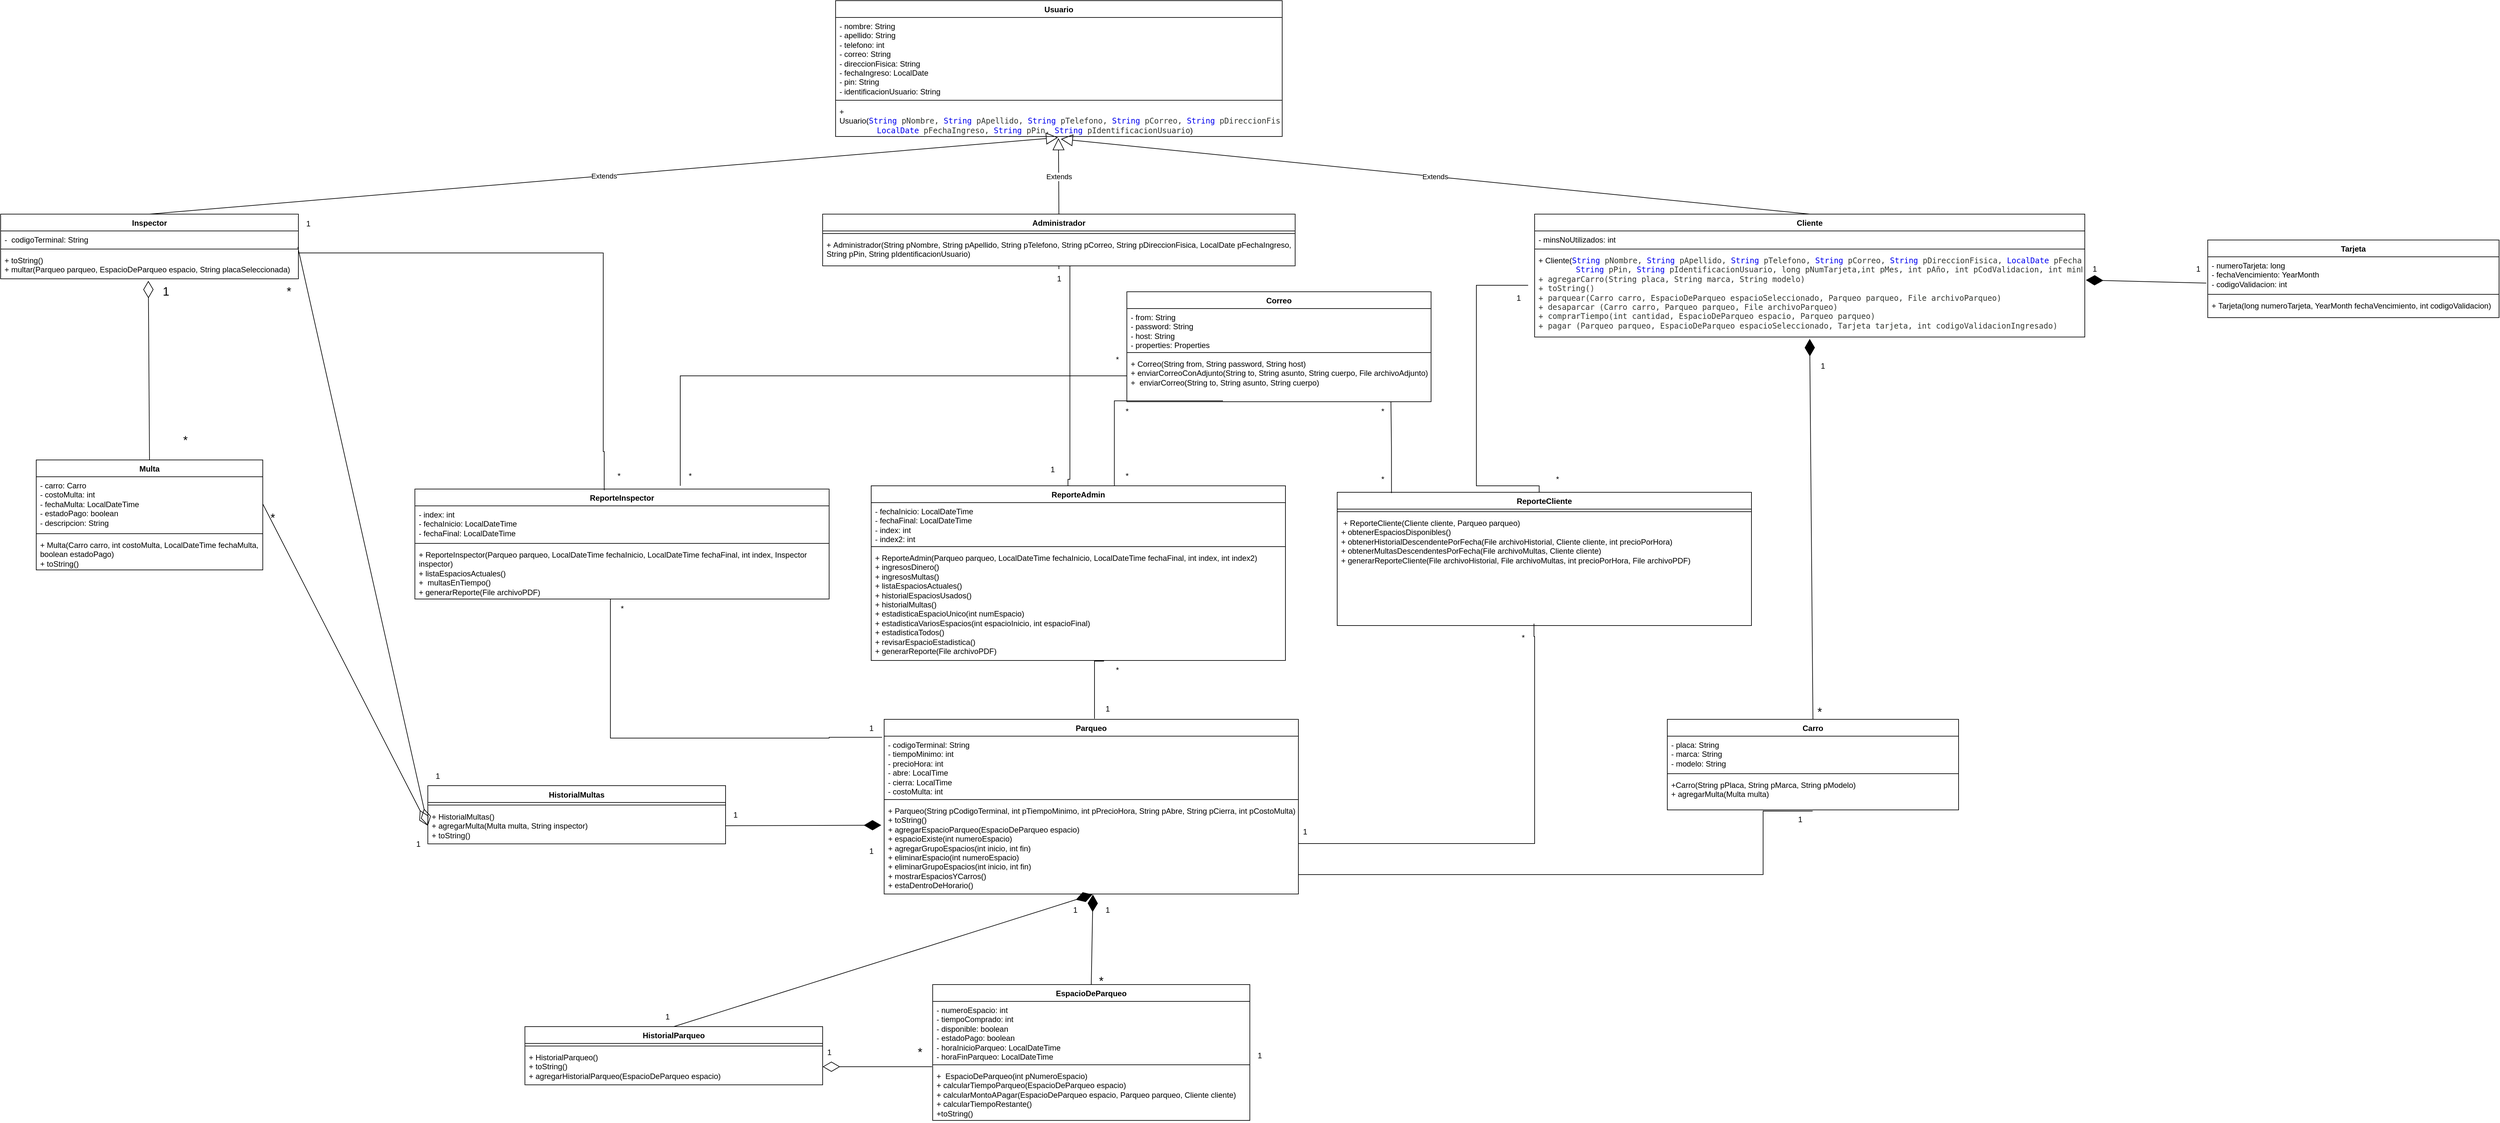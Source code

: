 <mxfile version="24.8.0">
  <diagram name="Página-1" id="BYmpor4EBP_jvTRVzjmz">
    <mxGraphModel dx="6134" dy="1897" grid="1" gridSize="10" guides="1" tooltips="1" connect="1" arrows="1" fold="1" page="1" pageScale="1" pageWidth="827" pageHeight="1169" math="0" shadow="0">
      <root>
        <mxCell id="0" />
        <mxCell id="1" parent="0" />
        <mxCell id="GoCfgRTNsYvVOT-GzP8W-1" value="Usuario" style="swimlane;fontStyle=1;align=center;verticalAlign=top;childLayout=stackLayout;horizontal=1;startSize=26;horizontalStack=0;resizeParent=1;resizeParentMax=0;resizeLast=0;collapsible=1;marginBottom=0;whiteSpace=wrap;html=1;" vertex="1" parent="1">
          <mxGeometry x="-250" y="340" width="690" height="210" as="geometry" />
        </mxCell>
        <mxCell id="GoCfgRTNsYvVOT-GzP8W-2" value="- nombre: String&lt;div&gt;- apellido: String&lt;/div&gt;&lt;div&gt;- telefono: int&lt;/div&gt;&lt;div&gt;- correo: String&lt;/div&gt;&lt;div&gt;- direccionFisica: String&lt;/div&gt;&lt;div&gt;- fechaIngreso: LocalDate&lt;/div&gt;&lt;div&gt;- pin: String&lt;/div&gt;&lt;div&gt;- identificacionUsuario: String&lt;/div&gt;" style="text;strokeColor=none;fillColor=none;align=left;verticalAlign=top;spacingLeft=4;spacingRight=4;overflow=hidden;rotatable=0;points=[[0,0.5],[1,0.5]];portConstraint=eastwest;whiteSpace=wrap;html=1;" vertex="1" parent="GoCfgRTNsYvVOT-GzP8W-1">
          <mxGeometry y="26" width="690" height="124" as="geometry" />
        </mxCell>
        <mxCell id="GoCfgRTNsYvVOT-GzP8W-3" value="" style="line;strokeWidth=1;fillColor=none;align=left;verticalAlign=middle;spacingTop=-1;spacingLeft=3;spacingRight=3;rotatable=0;labelPosition=right;points=[];portConstraint=eastwest;strokeColor=inherit;" vertex="1" parent="GoCfgRTNsYvVOT-GzP8W-1">
          <mxGeometry y="150" width="690" height="8" as="geometry" />
        </mxCell>
        <mxCell id="GoCfgRTNsYvVOT-GzP8W-4" value="&lt;font style=&quot;font-size: 12px;&quot;&gt;+ Usuario(&lt;a style=&quot;text-decoration-line: none; font-family: &amp;quot;DejaVu Sans Mono&amp;quot;, monospace; white-space: pre; background-color: rgb(255, 255, 255);&quot; class=&quot;external-link&quot; title=&quot;class or interface in java.lang&quot; href=&quot;https://docs.oracle.com/en/java/javase/21/docs/api/java.base/java/lang/String.html&quot;&gt;String&lt;/a&gt;&lt;span style=&quot;color: rgb(53, 56, 51); font-family: &amp;quot;DejaVu Sans Mono&amp;quot;, monospace; white-space: pre; background-color: rgb(255, 255, 255);&quot;&gt;&amp;nbsp;pNombre, &lt;/span&gt;&lt;a style=&quot;text-decoration-line: none; font-family: &amp;quot;DejaVu Sans Mono&amp;quot;, monospace; white-space: pre; background-color: rgb(255, 255, 255);&quot; class=&quot;external-link&quot; title=&quot;class or interface in java.lang&quot; href=&quot;https://docs.oracle.com/en/java/javase/21/docs/api/java.base/java/lang/String.html&quot;&gt;String&lt;/a&gt;&lt;span style=&quot;color: rgb(53, 56, 51); font-family: &amp;quot;DejaVu Sans Mono&amp;quot;, monospace; white-space: pre; background-color: rgb(255, 255, 255);&quot;&gt;&amp;nbsp;pApellido, &lt;/span&gt;&lt;a style=&quot;text-decoration-line: none; font-family: &amp;quot;DejaVu Sans Mono&amp;quot;, monospace; white-space: pre; background-color: rgb(255, 255, 255);&quot; class=&quot;external-link&quot; title=&quot;class or interface in java.lang&quot; href=&quot;https://docs.oracle.com/en/java/javase/21/docs/api/java.base/java/lang/String.html&quot;&gt;String&lt;/a&gt;&lt;span style=&quot;color: rgb(53, 56, 51); font-family: &amp;quot;DejaVu Sans Mono&amp;quot;, monospace; white-space: pre; background-color: rgb(255, 255, 255);&quot;&gt;&amp;nbsp;pTelefono, &lt;/span&gt;&lt;a style=&quot;text-decoration-line: none; font-family: &amp;quot;DejaVu Sans Mono&amp;quot;, monospace; white-space: pre; background-color: rgb(255, 255, 255);&quot; class=&quot;external-link&quot; title=&quot;class or interface in java.lang&quot; href=&quot;https://docs.oracle.com/en/java/javase/21/docs/api/java.base/java/lang/String.html&quot;&gt;String&lt;/a&gt;&lt;span style=&quot;color: rgb(53, 56, 51); font-family: &amp;quot;DejaVu Sans Mono&amp;quot;, monospace; white-space: pre; background-color: rgb(255, 255, 255);&quot;&gt;&amp;nbsp;pCorreo, &lt;/span&gt;&lt;a style=&quot;text-decoration-line: none; font-family: &amp;quot;DejaVu Sans Mono&amp;quot;, monospace; white-space: pre; background-color: rgb(255, 255, 255);&quot; class=&quot;external-link&quot; title=&quot;class or interface in java.lang&quot; href=&quot;https://docs.oracle.com/en/java/javase/21/docs/api/java.base/java/lang/String.html&quot;&gt;String&lt;/a&gt;&lt;span style=&quot;color: rgb(53, 56, 51); font-family: &amp;quot;DejaVu Sans Mono&amp;quot;, monospace; white-space: pre; background-color: rgb(255, 255, 255);&quot;&gt;&amp;nbsp;pDireccionFisica, &lt;/span&gt;&lt;/font&gt;&lt;div&gt;&lt;font style=&quot;font-size: 12px;&quot;&gt;&lt;a style=&quot;text-decoration-line: none; font-family: &amp;quot;DejaVu Sans Mono&amp;quot;, monospace; white-space: pre; background-color: rgb(255, 255, 255);&quot; class=&quot;external-link&quot; title=&quot;class or interface in java.time&quot; href=&quot;https://docs.oracle.com/en/java/javase/21/docs/api/java.base/java/time/LocalDate.html&quot;&gt;&lt;span style=&quot;white-space: pre;&quot;&gt;&#x9;&lt;/span&gt;LocalDate&lt;/a&gt;&lt;span style=&quot;color: rgb(53, 56, 51); font-family: &amp;quot;DejaVu Sans Mono&amp;quot;, monospace; white-space: pre; background-color: rgb(255, 255, 255);&quot;&gt;&amp;nbsp;pFechaIngreso, &lt;/span&gt;&lt;a style=&quot;text-decoration-line: none; font-family: &amp;quot;DejaVu Sans Mono&amp;quot;, monospace; white-space: pre; background-color: rgb(255, 255, 255);&quot; class=&quot;external-link&quot; title=&quot;class or interface in java.lang&quot; href=&quot;https://docs.oracle.com/en/java/javase/21/docs/api/java.base/java/lang/String.html&quot;&gt;String&lt;/a&gt;&lt;span style=&quot;color: rgb(53, 56, 51); font-family: &amp;quot;DejaVu Sans Mono&amp;quot;, monospace; white-space: pre; background-color: rgb(255, 255, 255);&quot;&gt;&amp;nbsp;pPin, &lt;/span&gt;&lt;a style=&quot;text-decoration-line: none; font-family: &amp;quot;DejaVu Sans Mono&amp;quot;, monospace; white-space: pre; background-color: rgb(255, 255, 255);&quot; class=&quot;external-link&quot; title=&quot;class or interface in java.lang&quot; href=&quot;https://docs.oracle.com/en/java/javase/21/docs/api/java.base/java/lang/String.html&quot;&gt;String&lt;/a&gt;&lt;span style=&quot;color: rgb(53, 56, 51); font-family: &amp;quot;DejaVu Sans Mono&amp;quot;, monospace; white-space: pre; background-color: rgb(255, 255, 255);&quot;&gt;&amp;nbsp;pIdentificacionUsuario&lt;/span&gt;)&lt;/font&gt;&lt;/div&gt;" style="text;strokeColor=none;fillColor=none;align=left;verticalAlign=top;spacingLeft=4;spacingRight=4;overflow=hidden;rotatable=0;points=[[0,0.5],[1,0.5]];portConstraint=eastwest;whiteSpace=wrap;html=1;" vertex="1" parent="GoCfgRTNsYvVOT-GzP8W-1">
          <mxGeometry y="158" width="690" height="52" as="geometry" />
        </mxCell>
        <mxCell id="GoCfgRTNsYvVOT-GzP8W-5" value="Cliente" style="swimlane;fontStyle=1;align=center;verticalAlign=top;childLayout=stackLayout;horizontal=1;startSize=26;horizontalStack=0;resizeParent=1;resizeParentMax=0;resizeLast=0;collapsible=1;marginBottom=0;whiteSpace=wrap;html=1;" vertex="1" parent="1">
          <mxGeometry x="830" y="670" width="850" height="190" as="geometry" />
        </mxCell>
        <mxCell id="GoCfgRTNsYvVOT-GzP8W-6" value="- minsNoUtilizados: int" style="text;strokeColor=none;fillColor=none;align=left;verticalAlign=top;spacingLeft=4;spacingRight=4;overflow=hidden;rotatable=0;points=[[0,0.5],[1,0.5]];portConstraint=eastwest;whiteSpace=wrap;html=1;" vertex="1" parent="GoCfgRTNsYvVOT-GzP8W-5">
          <mxGeometry y="26" width="850" height="24" as="geometry" />
        </mxCell>
        <mxCell id="GoCfgRTNsYvVOT-GzP8W-7" value="" style="line;strokeWidth=1;fillColor=none;align=left;verticalAlign=middle;spacingTop=-1;spacingLeft=3;spacingRight=3;rotatable=0;labelPosition=right;points=[];portConstraint=eastwest;strokeColor=inherit;" vertex="1" parent="GoCfgRTNsYvVOT-GzP8W-5">
          <mxGeometry y="50" width="850" height="8" as="geometry" />
        </mxCell>
        <mxCell id="GoCfgRTNsYvVOT-GzP8W-8" value="&lt;font style=&quot;&quot;&gt;+ Cliente(&lt;a href=&quot;https://docs.oracle.com/en/java/javase/21/docs/api/java.base/java/lang/String.html&quot; title=&quot;class or interface in java.lang&quot; class=&quot;external-link&quot; style=&quot;font-size: 12px; text-decoration-line: none; font-family: &amp;quot;DejaVu Sans Mono&amp;quot;, monospace; white-space: pre; background-color: rgb(255, 255, 255);&quot;&gt;String&lt;/a&gt;&lt;span style=&quot;font-size: 12px; color: rgb(53, 56, 51); font-family: &amp;quot;DejaVu Sans Mono&amp;quot;, monospace; white-space: pre; background-color: rgb(255, 255, 255);&quot;&gt;&amp;nbsp;pNombre, &lt;/span&gt;&lt;a href=&quot;https://docs.oracle.com/en/java/javase/21/docs/api/java.base/java/lang/String.html&quot; title=&quot;class or interface in java.lang&quot; class=&quot;external-link&quot; style=&quot;font-size: 12px; text-decoration-line: none; font-family: &amp;quot;DejaVu Sans Mono&amp;quot;, monospace; white-space: pre; background-color: rgb(255, 255, 255);&quot;&gt;String&lt;/a&gt;&lt;span style=&quot;font-size: 12px; color: rgb(53, 56, 51); font-family: &amp;quot;DejaVu Sans Mono&amp;quot;, monospace; white-space: pre; background-color: rgb(255, 255, 255);&quot;&gt;&amp;nbsp;pApellido, &lt;/span&gt;&lt;a href=&quot;https://docs.oracle.com/en/java/javase/21/docs/api/java.base/java/lang/String.html&quot; title=&quot;class or interface in java.lang&quot; class=&quot;external-link&quot; style=&quot;font-size: 12px; text-decoration-line: none; font-family: &amp;quot;DejaVu Sans Mono&amp;quot;, monospace; white-space: pre; background-color: rgb(255, 255, 255);&quot;&gt;String&lt;/a&gt;&lt;span style=&quot;font-size: 12px; color: rgb(53, 56, 51); font-family: &amp;quot;DejaVu Sans Mono&amp;quot;, monospace; white-space: pre; background-color: rgb(255, 255, 255);&quot;&gt;&amp;nbsp;pTelefono, &lt;/span&gt;&lt;a href=&quot;https://docs.oracle.com/en/java/javase/21/docs/api/java.base/java/lang/String.html&quot; title=&quot;class or interface in java.lang&quot; class=&quot;external-link&quot; style=&quot;font-size: 12px; text-decoration-line: none; font-family: &amp;quot;DejaVu Sans Mono&amp;quot;, monospace; white-space: pre; background-color: rgb(255, 255, 255);&quot;&gt;String&lt;/a&gt;&lt;span style=&quot;font-size: 12px; color: rgb(53, 56, 51); font-family: &amp;quot;DejaVu Sans Mono&amp;quot;, monospace; white-space: pre; background-color: rgb(255, 255, 255);&quot;&gt;&amp;nbsp;pCorreo, &lt;/span&gt;&lt;a href=&quot;https://docs.oracle.com/en/java/javase/21/docs/api/java.base/java/lang/String.html&quot; title=&quot;class or interface in java.lang&quot; class=&quot;external-link&quot; style=&quot;font-size: 12px; text-decoration-line: none; font-family: &amp;quot;DejaVu Sans Mono&amp;quot;, monospace; white-space: pre; background-color: rgb(255, 255, 255);&quot;&gt;String&lt;/a&gt;&lt;span style=&quot;font-size: 12px; color: rgb(53, 56, 51); font-family: &amp;quot;DejaVu Sans Mono&amp;quot;, monospace; white-space: pre; background-color: rgb(255, 255, 255);&quot;&gt;&amp;nbsp;pDireccionFisica, &lt;/span&gt;&lt;a href=&quot;https://docs.oracle.com/en/java/javase/21/docs/api/java.base/java/time/LocalDate.html&quot; title=&quot;class or interface in java.time&quot; class=&quot;external-link&quot; style=&quot;font-size: 12px; text-decoration-line: none; font-family: &amp;quot;DejaVu Sans Mono&amp;quot;, monospace; white-space: pre; background-color: rgb(255, 255, 255);&quot;&gt;LocalDate&lt;/a&gt;&lt;span style=&quot;font-size: 12px; color: rgb(53, 56, 51); font-family: &amp;quot;DejaVu Sans Mono&amp;quot;, monospace; white-space: pre; background-color: rgb(255, 255, 255);&quot;&gt;&amp;nbsp;pFechaIngreso, &lt;/span&gt;&lt;/font&gt;&lt;div&gt;&lt;font style=&quot;&quot;&gt;&lt;a href=&quot;https://docs.oracle.com/en/java/javase/21/docs/api/java.base/java/lang/String.html&quot; title=&quot;class or interface in java.lang&quot; class=&quot;external-link&quot; style=&quot;font-size: 12px; text-decoration-line: none; font-family: &amp;quot;DejaVu Sans Mono&amp;quot;, monospace; white-space: pre; background-color: rgb(255, 255, 255);&quot;&gt;&lt;span style=&quot;white-space: pre;&quot;&gt;&#x9;&lt;/span&gt;String&lt;/a&gt;&lt;span style=&quot;font-size: 12px; color: rgb(53, 56, 51); font-family: &amp;quot;DejaVu Sans Mono&amp;quot;, monospace; white-space: pre; background-color: rgb(255, 255, 255);&quot;&gt;&amp;nbsp;pPin, &lt;/span&gt;&lt;a href=&quot;https://docs.oracle.com/en/java/javase/21/docs/api/java.base/java/lang/String.html&quot; title=&quot;class or interface in java.lang&quot; class=&quot;external-link&quot; style=&quot;font-size: 12px; text-decoration-line: none; font-family: &amp;quot;DejaVu Sans Mono&amp;quot;, monospace; white-space: pre; background-color: rgb(255, 255, 255);&quot;&gt;String&lt;/a&gt;&lt;span style=&quot;font-size: 12px; color: rgb(53, 56, 51); font-family: &amp;quot;DejaVu Sans Mono&amp;quot;, monospace; white-space: pre; background-color: rgb(255, 255, 255);&quot;&gt;&amp;nbsp;pIdentificacionUsuario, long &lt;/span&gt;&lt;font face=&quot;DejaVu Sans Mono, monospace&quot; color=&quot;#353833&quot;&gt;&lt;span style=&quot;white-space: pre;&quot;&gt;pNumTarjeta,int pMes, int pAño, int pCodValidacion, int minNoUtilizado)&lt;/span&gt;&lt;/font&gt;&lt;/font&gt;&lt;div&gt;&lt;font style=&quot;&quot;&gt;&lt;font face=&quot;DejaVu Sans Mono, monospace&quot; color=&quot;#353833&quot;&gt;&lt;span style=&quot;white-space: pre;&quot;&gt;+ agregarCarro(String placa, String marca, String modelo)&lt;/span&gt;&lt;/font&gt;&lt;/font&gt;&lt;/div&gt;&lt;div&gt;&lt;font style=&quot;&quot;&gt;&lt;font face=&quot;DejaVu Sans Mono, monospace&quot; color=&quot;#353833&quot;&gt;&lt;span style=&quot;white-space: pre;&quot;&gt;+ toString()&lt;/span&gt;&lt;/font&gt;&lt;/font&gt;&lt;/div&gt;&lt;div&gt;&lt;font style=&quot;&quot;&gt;&lt;font face=&quot;DejaVu Sans Mono, monospace&quot; color=&quot;#353833&quot;&gt;&lt;span style=&quot;white-space: pre;&quot;&gt;+ parquear(&lt;/span&gt;&lt;/font&gt;&lt;/font&gt;&lt;span style=&quot;background-color: initial; white-space: pre;&quot;&gt;&lt;font face=&quot;DejaVu Sans Mono, monospace&quot; color=&quot;#353833&quot;&gt;Carro carro, EspacioDeParqueo espacioSeleccionado, Parqueo parqueo, File archivoParqueo&lt;/font&gt;&lt;/span&gt;&lt;span style=&quot;white-space: pre; color: rgb(53, 56, 51); font-family: &amp;quot;DejaVu Sans Mono&amp;quot;, monospace; background-color: initial;&quot;&gt;)&lt;/span&gt;&lt;/div&gt;&lt;div&gt;&lt;span style=&quot;white-space: pre; color: rgb(53, 56, 51); font-family: &amp;quot;DejaVu Sans Mono&amp;quot;, monospace; background-color: initial;&quot;&gt;+ desaparcar (&lt;/span&gt;&lt;span style=&quot;background-color: initial; white-space: pre;&quot;&gt;&lt;font face=&quot;DejaVu Sans Mono, monospace&quot; color=&quot;#353833&quot;&gt;Carro carro, Parqueo parqueo, File archivoParqueo&lt;/font&gt;&lt;/span&gt;&lt;span style=&quot;background-color: initial; color: rgb(53, 56, 51); font-family: &amp;quot;DejaVu Sans Mono&amp;quot;, monospace; white-space: pre;&quot;&gt;)&lt;/span&gt;&lt;/div&gt;&lt;div&gt;&lt;span style=&quot;background-color: initial; color: rgb(53, 56, 51); font-family: &amp;quot;DejaVu Sans Mono&amp;quot;, monospace; white-space: pre;&quot;&gt;+ comprarTiempo(&lt;/span&gt;&lt;span style=&quot;background-color: initial; white-space: pre;&quot;&gt;&lt;font face=&quot;DejaVu Sans Mono, monospace&quot; color=&quot;#353833&quot;&gt;int cantidad, EspacioDeParqueo espacio, Parqueo parqueo&lt;/font&gt;&lt;/span&gt;&lt;span style=&quot;background-color: initial; color: rgb(53, 56, 51); font-family: &amp;quot;DejaVu Sans Mono&amp;quot;, monospace; white-space: pre;&quot;&gt;)&lt;/span&gt;&lt;/div&gt;&lt;div&gt;&lt;span style=&quot;background-color: initial; color: rgb(53, 56, 51); font-family: &amp;quot;DejaVu Sans Mono&amp;quot;, monospace; white-space: pre;&quot;&gt;+ pagar (&lt;/span&gt;&lt;span style=&quot;background-color: initial; white-space: pre;&quot;&gt;&lt;font face=&quot;DejaVu Sans Mono, monospace&quot; color=&quot;#353833&quot;&gt;Parqueo parqueo, EspacioDeParqueo espacioSeleccionado, Tarjeta tarjeta, int codigoValidacionIngresado&lt;/font&gt;&lt;/span&gt;&lt;span style=&quot;background-color: initial; color: rgb(53, 56, 51); font-family: &amp;quot;DejaVu Sans Mono&amp;quot;, monospace; white-space: pre;&quot;&gt;)&lt;/span&gt;&lt;/div&gt;&lt;/div&gt;" style="text;strokeColor=none;fillColor=none;align=left;verticalAlign=top;spacingLeft=4;spacingRight=4;overflow=hidden;rotatable=0;points=[[0,0.5],[1,0.5]];portConstraint=eastwest;whiteSpace=wrap;html=1;" vertex="1" parent="GoCfgRTNsYvVOT-GzP8W-5">
          <mxGeometry y="58" width="850" height="132" as="geometry" />
        </mxCell>
        <mxCell id="GoCfgRTNsYvVOT-GzP8W-10" value="Extends" style="endArrow=block;endSize=16;endFill=0;html=1;rounded=0;exitX=0.5;exitY=0;exitDx=0;exitDy=0;" edge="1" parent="1" source="GoCfgRTNsYvVOT-GzP8W-5">
          <mxGeometry width="160" relative="1" as="geometry">
            <mxPoint x="10" y="650" as="sourcePoint" />
            <mxPoint x="98" y="554" as="targetPoint" />
          </mxGeometry>
        </mxCell>
        <mxCell id="GoCfgRTNsYvVOT-GzP8W-11" value="Tarjeta" style="swimlane;fontStyle=1;align=center;verticalAlign=top;childLayout=stackLayout;horizontal=1;startSize=26;horizontalStack=0;resizeParent=1;resizeParentMax=0;resizeLast=0;collapsible=1;marginBottom=0;whiteSpace=wrap;html=1;" vertex="1" parent="1">
          <mxGeometry x="1870" y="710" width="450" height="120" as="geometry" />
        </mxCell>
        <mxCell id="GoCfgRTNsYvVOT-GzP8W-12" value="- numeroTarjeta: long&lt;div&gt;- fechaVencimiento: YearMonth&lt;/div&gt;&lt;div&gt;- codigoValidacion: int&lt;/div&gt;" style="text;strokeColor=none;fillColor=none;align=left;verticalAlign=top;spacingLeft=4;spacingRight=4;overflow=hidden;rotatable=0;points=[[0,0.5],[1,0.5]];portConstraint=eastwest;whiteSpace=wrap;html=1;" vertex="1" parent="GoCfgRTNsYvVOT-GzP8W-11">
          <mxGeometry y="26" width="450" height="54" as="geometry" />
        </mxCell>
        <mxCell id="GoCfgRTNsYvVOT-GzP8W-13" value="" style="line;strokeWidth=1;fillColor=none;align=left;verticalAlign=middle;spacingTop=-1;spacingLeft=3;spacingRight=3;rotatable=0;labelPosition=right;points=[];portConstraint=eastwest;strokeColor=inherit;" vertex="1" parent="GoCfgRTNsYvVOT-GzP8W-11">
          <mxGeometry y="80" width="450" height="8" as="geometry" />
        </mxCell>
        <mxCell id="GoCfgRTNsYvVOT-GzP8W-14" value="+&amp;nbsp;Tarjeta(long numeroTarjeta, YearMonth fechaVencimiento, int codigoValidacion)&lt;div&gt;&lt;br&gt;&lt;/div&gt;" style="text;strokeColor=none;fillColor=none;align=left;verticalAlign=top;spacingLeft=4;spacingRight=4;overflow=hidden;rotatable=0;points=[[0,0.5],[1,0.5]];portConstraint=eastwest;whiteSpace=wrap;html=1;" vertex="1" parent="GoCfgRTNsYvVOT-GzP8W-11">
          <mxGeometry y="88" width="450" height="32" as="geometry" />
        </mxCell>
        <mxCell id="GoCfgRTNsYvVOT-GzP8W-15" value="" style="endArrow=diamondThin;endFill=1;endSize=24;html=1;rounded=0;exitX=-0.005;exitY=0.753;exitDx=0;exitDy=0;entryX=1.002;entryY=0.333;entryDx=0;entryDy=0;entryPerimeter=0;exitPerimeter=0;" edge="1" parent="1" source="GoCfgRTNsYvVOT-GzP8W-12" target="GoCfgRTNsYvVOT-GzP8W-8">
          <mxGeometry width="160" relative="1" as="geometry">
            <mxPoint x="1820" y="860" as="sourcePoint" />
            <mxPoint x="1690" y="680" as="targetPoint" />
          </mxGeometry>
        </mxCell>
        <mxCell id="GoCfgRTNsYvVOT-GzP8W-16" value="" style="endArrow=diamondThin;endFill=1;endSize=24;html=1;rounded=0;entryX=0.5;entryY=1.022;entryDx=0;entryDy=0;entryPerimeter=0;exitX=0.5;exitY=0;exitDx=0;exitDy=0;" edge="1" parent="1" source="GoCfgRTNsYvVOT-GzP8W-17" target="GoCfgRTNsYvVOT-GzP8W-8">
          <mxGeometry width="160" relative="1" as="geometry">
            <mxPoint x="1228" y="1040" as="sourcePoint" />
            <mxPoint x="1460" y="1062" as="targetPoint" />
            <Array as="points" />
          </mxGeometry>
        </mxCell>
        <mxCell id="GoCfgRTNsYvVOT-GzP8W-17" value="Carro" style="swimlane;fontStyle=1;align=center;verticalAlign=top;childLayout=stackLayout;horizontal=1;startSize=26;horizontalStack=0;resizeParent=1;resizeParentMax=0;resizeLast=0;collapsible=1;marginBottom=0;whiteSpace=wrap;html=1;" vertex="1" parent="1">
          <mxGeometry x="1035" y="1451" width="450" height="140" as="geometry" />
        </mxCell>
        <mxCell id="GoCfgRTNsYvVOT-GzP8W-18" value="- placa: String&lt;div&gt;- marca: String&lt;/div&gt;&lt;div&gt;- modelo: String&lt;/div&gt;" style="text;strokeColor=none;fillColor=none;align=left;verticalAlign=top;spacingLeft=4;spacingRight=4;overflow=hidden;rotatable=0;points=[[0,0.5],[1,0.5]];portConstraint=eastwest;whiteSpace=wrap;html=1;" vertex="1" parent="GoCfgRTNsYvVOT-GzP8W-17">
          <mxGeometry y="26" width="450" height="54" as="geometry" />
        </mxCell>
        <mxCell id="GoCfgRTNsYvVOT-GzP8W-19" value="" style="line;strokeWidth=1;fillColor=none;align=left;verticalAlign=middle;spacingTop=-1;spacingLeft=3;spacingRight=3;rotatable=0;labelPosition=right;points=[];portConstraint=eastwest;strokeColor=inherit;" vertex="1" parent="GoCfgRTNsYvVOT-GzP8W-17">
          <mxGeometry y="80" width="450" height="8" as="geometry" />
        </mxCell>
        <mxCell id="GoCfgRTNsYvVOT-GzP8W-20" value="&lt;div&gt;+Carro(String pPlaca, String pMarca, String pModelo)&lt;/div&gt;&lt;div&gt;+ agregarMulta(Multa multa)&lt;/div&gt;" style="text;strokeColor=none;fillColor=none;align=left;verticalAlign=top;spacingLeft=4;spacingRight=4;overflow=hidden;rotatable=0;points=[[0,0.5],[1,0.5]];portConstraint=eastwest;whiteSpace=wrap;html=1;" vertex="1" parent="GoCfgRTNsYvVOT-GzP8W-17">
          <mxGeometry y="88" width="450" height="52" as="geometry" />
        </mxCell>
        <mxCell id="GoCfgRTNsYvVOT-GzP8W-21" value="1" style="text;html=1;align=center;verticalAlign=middle;resizable=0;points=[];autosize=1;strokeColor=none;fillColor=none;" vertex="1" parent="1">
          <mxGeometry x="1260" y="890" width="30" height="30" as="geometry" />
        </mxCell>
        <mxCell id="GoCfgRTNsYvVOT-GzP8W-23" value="&lt;font style=&quot;font-size: 18px;&quot;&gt;*&lt;/font&gt;" style="text;html=1;align=center;verticalAlign=middle;resizable=0;points=[];autosize=1;strokeColor=none;fillColor=none;" vertex="1" parent="1">
          <mxGeometry x="1255" y="1420" width="30" height="40" as="geometry" />
        </mxCell>
        <mxCell id="GoCfgRTNsYvVOT-GzP8W-24" value="Administrador" style="swimlane;fontStyle=1;align=center;verticalAlign=top;childLayout=stackLayout;horizontal=1;startSize=26;horizontalStack=0;resizeParent=1;resizeParentMax=0;resizeLast=0;collapsible=1;marginBottom=0;whiteSpace=wrap;html=1;" vertex="1" parent="1">
          <mxGeometry x="-270" y="670" width="730" height="80" as="geometry" />
        </mxCell>
        <mxCell id="GoCfgRTNsYvVOT-GzP8W-26" value="" style="line;strokeWidth=1;fillColor=none;align=left;verticalAlign=middle;spacingTop=-1;spacingLeft=3;spacingRight=3;rotatable=0;labelPosition=right;points=[];portConstraint=eastwest;strokeColor=inherit;" vertex="1" parent="GoCfgRTNsYvVOT-GzP8W-24">
          <mxGeometry y="26" width="730" height="8" as="geometry" />
        </mxCell>
        <mxCell id="GoCfgRTNsYvVOT-GzP8W-27" value="+&amp;nbsp;Administrador(String pNombre, String pApellido, String pTelefono, String pCorreo, String pDireccionFisica, LocalDate pFechaIngreso,&lt;div&gt;String pPin, String pIdentificacionUsuario)&lt;/div&gt;" style="text;strokeColor=none;fillColor=none;align=left;verticalAlign=top;spacingLeft=4;spacingRight=4;overflow=hidden;rotatable=0;points=[[0,0.5],[1,0.5]];portConstraint=eastwest;whiteSpace=wrap;html=1;" vertex="1" parent="GoCfgRTNsYvVOT-GzP8W-24">
          <mxGeometry y="34" width="730" height="46" as="geometry" />
        </mxCell>
        <mxCell id="GoCfgRTNsYvVOT-GzP8W-28" value="Extends" style="endArrow=block;endSize=16;endFill=0;html=1;rounded=0;exitX=0.5;exitY=0;exitDx=0;exitDy=0;entryX=0.499;entryY=1.049;entryDx=0;entryDy=0;entryPerimeter=0;" edge="1" parent="1" source="GoCfgRTNsYvVOT-GzP8W-24" target="GoCfgRTNsYvVOT-GzP8W-4">
          <mxGeometry width="160" relative="1" as="geometry">
            <mxPoint x="1267" y="650" as="sourcePoint" />
            <mxPoint x="-370" y="594" as="targetPoint" />
          </mxGeometry>
        </mxCell>
        <mxCell id="GoCfgRTNsYvVOT-GzP8W-32" value="Extends" style="endArrow=block;endSize=16;endFill=0;html=1;rounded=0;entryX=0.498;entryY=1.031;entryDx=0;entryDy=0;entryPerimeter=0;exitX=0.5;exitY=0;exitDx=0;exitDy=0;" edge="1" parent="1" source="GoCfgRTNsYvVOT-GzP8W-39" target="GoCfgRTNsYvVOT-GzP8W-4">
          <mxGeometry width="160" relative="1" as="geometry">
            <mxPoint x="-955" y="670.0" as="sourcePoint" />
            <mxPoint x="-723.5" y="910" as="targetPoint" />
          </mxGeometry>
        </mxCell>
        <mxCell id="GoCfgRTNsYvVOT-GzP8W-33" value="1" style="text;html=1;align=center;verticalAlign=middle;resizable=0;points=[];autosize=1;strokeColor=none;fillColor=none;" vertex="1" parent="1">
          <mxGeometry x="1680" y="740" width="30" height="30" as="geometry" />
        </mxCell>
        <mxCell id="GoCfgRTNsYvVOT-GzP8W-34" value="1" style="text;html=1;align=center;verticalAlign=middle;resizable=0;points=[];autosize=1;strokeColor=none;fillColor=none;" vertex="1" parent="1">
          <mxGeometry x="1840" y="740" width="30" height="30" as="geometry" />
        </mxCell>
        <mxCell id="GoCfgRTNsYvVOT-GzP8W-39" value="Inspector" style="swimlane;fontStyle=1;align=center;verticalAlign=top;childLayout=stackLayout;horizontal=1;startSize=26;horizontalStack=0;resizeParent=1;resizeParentMax=0;resizeLast=0;collapsible=1;marginBottom=0;whiteSpace=wrap;html=1;" vertex="1" parent="1">
          <mxGeometry x="-1540" y="670" width="460" height="100" as="geometry" />
        </mxCell>
        <mxCell id="GoCfgRTNsYvVOT-GzP8W-40" value="-&amp;nbsp; codigoTerminal: String" style="text;strokeColor=none;fillColor=none;align=left;verticalAlign=top;spacingLeft=4;spacingRight=4;overflow=hidden;rotatable=0;points=[[0,0.5],[1,0.5]];portConstraint=eastwest;whiteSpace=wrap;html=1;" vertex="1" parent="GoCfgRTNsYvVOT-GzP8W-39">
          <mxGeometry y="26" width="460" height="24" as="geometry" />
        </mxCell>
        <mxCell id="GoCfgRTNsYvVOT-GzP8W-41" value="" style="line;strokeWidth=1;fillColor=none;align=left;verticalAlign=middle;spacingTop=-1;spacingLeft=3;spacingRight=3;rotatable=0;labelPosition=right;points=[];portConstraint=eastwest;strokeColor=inherit;" vertex="1" parent="GoCfgRTNsYvVOT-GzP8W-39">
          <mxGeometry y="50" width="460" height="8" as="geometry" />
        </mxCell>
        <mxCell id="GoCfgRTNsYvVOT-GzP8W-42" value="+ toString()&lt;div&gt;+ multar(Parqueo parqueo, EspacioDeParqueo espacio, String placaSeleccionada)&lt;/div&gt;" style="text;strokeColor=none;fillColor=none;align=left;verticalAlign=top;spacingLeft=4;spacingRight=4;overflow=hidden;rotatable=0;points=[[0,0.5],[1,0.5]];portConstraint=eastwest;whiteSpace=wrap;html=1;" vertex="1" parent="GoCfgRTNsYvVOT-GzP8W-39">
          <mxGeometry y="58" width="460" height="42" as="geometry" />
        </mxCell>
        <mxCell id="GoCfgRTNsYvVOT-GzP8W-44" value="Multa" style="swimlane;fontStyle=1;align=center;verticalAlign=top;childLayout=stackLayout;horizontal=1;startSize=26;horizontalStack=0;resizeParent=1;resizeParentMax=0;resizeLast=0;collapsible=1;marginBottom=0;whiteSpace=wrap;html=1;" vertex="1" parent="1">
          <mxGeometry x="-1485" y="1050" width="350" height="170" as="geometry" />
        </mxCell>
        <mxCell id="GoCfgRTNsYvVOT-GzP8W-45" value="- carro: Carro&lt;div&gt;- costoMulta: int&lt;/div&gt;&lt;div&gt;- fechaMulta: LocalDateTime&lt;/div&gt;&lt;div&gt;- estadoPago: boolean&lt;/div&gt;&lt;div&gt;- descripcion: String&lt;/div&gt;" style="text;strokeColor=none;fillColor=none;align=left;verticalAlign=top;spacingLeft=4;spacingRight=4;overflow=hidden;rotatable=0;points=[[0,0.5],[1,0.5]];portConstraint=eastwest;whiteSpace=wrap;html=1;" vertex="1" parent="GoCfgRTNsYvVOT-GzP8W-44">
          <mxGeometry y="26" width="350" height="84" as="geometry" />
        </mxCell>
        <mxCell id="GoCfgRTNsYvVOT-GzP8W-46" value="" style="line;strokeWidth=1;fillColor=none;align=left;verticalAlign=middle;spacingTop=-1;spacingLeft=3;spacingRight=3;rotatable=0;labelPosition=right;points=[];portConstraint=eastwest;strokeColor=inherit;" vertex="1" parent="GoCfgRTNsYvVOT-GzP8W-44">
          <mxGeometry y="110" width="350" height="8" as="geometry" />
        </mxCell>
        <mxCell id="GoCfgRTNsYvVOT-GzP8W-47" value="+&amp;nbsp;Multa(Carro carro, int costoMulta, LocalDateTime fechaMulta, boolean estadoPago)&lt;div&gt;+ toString()&lt;/div&gt;" style="text;strokeColor=none;fillColor=none;align=left;verticalAlign=top;spacingLeft=4;spacingRight=4;overflow=hidden;rotatable=0;points=[[0,0.5],[1,0.5]];portConstraint=eastwest;whiteSpace=wrap;html=1;" vertex="1" parent="GoCfgRTNsYvVOT-GzP8W-44">
          <mxGeometry y="118" width="350" height="52" as="geometry" />
        </mxCell>
        <mxCell id="GoCfgRTNsYvVOT-GzP8W-48" value="" style="endArrow=diamondThin;endFill=0;endSize=24;html=1;rounded=0;entryX=0.496;entryY=1.074;entryDx=0;entryDy=0;entryPerimeter=0;exitX=0.5;exitY=0;exitDx=0;exitDy=0;" edge="1" parent="1" source="GoCfgRTNsYvVOT-GzP8W-44" target="GoCfgRTNsYvVOT-GzP8W-42">
          <mxGeometry width="160" relative="1" as="geometry">
            <mxPoint x="-1310" y="920" as="sourcePoint" />
            <mxPoint x="-1480" y="880" as="targetPoint" />
          </mxGeometry>
        </mxCell>
        <mxCell id="GoCfgRTNsYvVOT-GzP8W-49" value="&lt;font style=&quot;font-size: 18px;&quot;&gt;*&lt;/font&gt;" style="text;html=1;align=center;verticalAlign=middle;resizable=0;points=[];autosize=1;strokeColor=none;fillColor=none;" vertex="1" parent="1">
          <mxGeometry x="-1270" y="1000" width="30" height="40" as="geometry" />
        </mxCell>
        <mxCell id="GoCfgRTNsYvVOT-GzP8W-50" value="&lt;font style=&quot;font-size: 18px;&quot;&gt;1&lt;/font&gt;" style="text;html=1;align=center;verticalAlign=middle;resizable=0;points=[];autosize=1;strokeColor=none;fillColor=none;" vertex="1" parent="1">
          <mxGeometry x="-1300" y="770" width="30" height="40" as="geometry" />
        </mxCell>
        <mxCell id="GoCfgRTNsYvVOT-GzP8W-51" value="HistorialMultas" style="swimlane;fontStyle=1;align=center;verticalAlign=top;childLayout=stackLayout;horizontal=1;startSize=26;horizontalStack=0;resizeParent=1;resizeParentMax=0;resizeLast=0;collapsible=1;marginBottom=0;whiteSpace=wrap;html=1;" vertex="1" parent="1">
          <mxGeometry x="-880" y="1553.5" width="460" height="90" as="geometry" />
        </mxCell>
        <mxCell id="GoCfgRTNsYvVOT-GzP8W-53" value="" style="line;strokeWidth=1;fillColor=none;align=left;verticalAlign=middle;spacingTop=-1;spacingLeft=3;spacingRight=3;rotatable=0;labelPosition=right;points=[];portConstraint=eastwest;strokeColor=inherit;" vertex="1" parent="GoCfgRTNsYvVOT-GzP8W-51">
          <mxGeometry y="26" width="460" height="8" as="geometry" />
        </mxCell>
        <mxCell id="GoCfgRTNsYvVOT-GzP8W-54" value="+ HistorialMultas()&lt;div&gt;+ agregarMulta(Multa multa, String inspector)&lt;/div&gt;&lt;div&gt;+ toString()&lt;/div&gt;&lt;div&gt;&lt;br&gt;&lt;/div&gt;" style="text;strokeColor=none;fillColor=none;align=left;verticalAlign=top;spacingLeft=4;spacingRight=4;overflow=hidden;rotatable=0;points=[[0,0.5],[1,0.5]];portConstraint=eastwest;whiteSpace=wrap;html=1;" vertex="1" parent="GoCfgRTNsYvVOT-GzP8W-51">
          <mxGeometry y="34" width="460" height="56" as="geometry" />
        </mxCell>
        <mxCell id="GoCfgRTNsYvVOT-GzP8W-55" value="HistorialParqueo" style="swimlane;fontStyle=1;align=center;verticalAlign=top;childLayout=stackLayout;horizontal=1;startSize=26;horizontalStack=0;resizeParent=1;resizeParentMax=0;resizeLast=0;collapsible=1;marginBottom=0;whiteSpace=wrap;html=1;" vertex="1" parent="1">
          <mxGeometry x="-730" y="1926" width="460" height="90" as="geometry" />
        </mxCell>
        <mxCell id="GoCfgRTNsYvVOT-GzP8W-56" value="" style="line;strokeWidth=1;fillColor=none;align=left;verticalAlign=middle;spacingTop=-1;spacingLeft=3;spacingRight=3;rotatable=0;labelPosition=right;points=[];portConstraint=eastwest;strokeColor=inherit;" vertex="1" parent="GoCfgRTNsYvVOT-GzP8W-55">
          <mxGeometry y="26" width="460" height="8" as="geometry" />
        </mxCell>
        <mxCell id="GoCfgRTNsYvVOT-GzP8W-57" value="&lt;div&gt;+ HistorialParqueo()&lt;/div&gt;&lt;div&gt;+ toString()&lt;/div&gt;&lt;div&gt;+ agregarHistorialParqueo(EspacioDeParqueo espacio)&lt;/div&gt;" style="text;strokeColor=none;fillColor=none;align=left;verticalAlign=top;spacingLeft=4;spacingRight=4;overflow=hidden;rotatable=0;points=[[0,0.5],[1,0.5]];portConstraint=eastwest;whiteSpace=wrap;html=1;" vertex="1" parent="GoCfgRTNsYvVOT-GzP8W-55">
          <mxGeometry y="34" width="460" height="56" as="geometry" />
        </mxCell>
        <mxCell id="GoCfgRTNsYvVOT-GzP8W-58" value="Parqueo" style="swimlane;fontStyle=1;align=center;verticalAlign=top;childLayout=stackLayout;horizontal=1;startSize=26;horizontalStack=0;resizeParent=1;resizeParentMax=0;resizeLast=0;collapsible=1;marginBottom=0;whiteSpace=wrap;html=1;" vertex="1" parent="1">
          <mxGeometry x="-175" y="1451" width="640" height="270" as="geometry" />
        </mxCell>
        <mxCell id="GoCfgRTNsYvVOT-GzP8W-59" value="- codigoTerminal: String&lt;div&gt;- tiempoMinimo: int&lt;/div&gt;&lt;div&gt;- precioHora: int&lt;/div&gt;&lt;div&gt;- abre: LocalTime&lt;/div&gt;&lt;div&gt;- cierra: LocalTime&lt;/div&gt;&lt;div&gt;- costoMulta: int&lt;/div&gt;&lt;div&gt;&lt;br&gt;&lt;/div&gt;" style="text;strokeColor=none;fillColor=none;align=left;verticalAlign=top;spacingLeft=4;spacingRight=4;overflow=hidden;rotatable=0;points=[[0,0.5],[1,0.5]];portConstraint=eastwest;whiteSpace=wrap;html=1;" vertex="1" parent="GoCfgRTNsYvVOT-GzP8W-58">
          <mxGeometry y="26" width="640" height="94" as="geometry" />
        </mxCell>
        <mxCell id="GoCfgRTNsYvVOT-GzP8W-60" value="" style="line;strokeWidth=1;fillColor=none;align=left;verticalAlign=middle;spacingTop=-1;spacingLeft=3;spacingRight=3;rotatable=0;labelPosition=right;points=[];portConstraint=eastwest;strokeColor=inherit;" vertex="1" parent="GoCfgRTNsYvVOT-GzP8W-58">
          <mxGeometry y="120" width="640" height="8" as="geometry" />
        </mxCell>
        <mxCell id="GoCfgRTNsYvVOT-GzP8W-61" value="+ Parqueo(String pCodigoTerminal, int pTiempoMinimo, int pPrecioHora, String pAbre, String pCierra, int pCostoMulta)&lt;div&gt;+ toString()&lt;/div&gt;&lt;div&gt;+ agregarEspacioParqueo(EspacioDeParqueo espacio)&lt;/div&gt;&lt;div&gt;+ espacioExiste(int numeroEspacio)&amp;nbsp;&lt;/div&gt;&lt;div&gt;+ agregarGrupoEspacios(int inicio, int fin)&lt;/div&gt;&lt;div&gt;+ eliminarEspacio(int numeroEspacio)&lt;/div&gt;&lt;div&gt;+ eliminarGrupoEspacios(int inicio, int fin)&lt;/div&gt;&lt;div&gt;+ mostrarEspaciosYCarros()&lt;/div&gt;&lt;div&gt;+ estaDentroDeHorario()&lt;/div&gt;&lt;div&gt;&lt;br&gt;&lt;/div&gt;&lt;div&gt;&lt;br&gt;&lt;/div&gt;" style="text;strokeColor=none;fillColor=none;align=left;verticalAlign=top;spacingLeft=4;spacingRight=4;overflow=hidden;rotatable=0;points=[[0,0.5],[1,0.5]];portConstraint=eastwest;whiteSpace=wrap;html=1;" vertex="1" parent="GoCfgRTNsYvVOT-GzP8W-58">
          <mxGeometry y="128" width="640" height="142" as="geometry" />
        </mxCell>
        <mxCell id="GoCfgRTNsYvVOT-GzP8W-62" value="EspacioDeParqueo" style="swimlane;fontStyle=1;align=center;verticalAlign=top;childLayout=stackLayout;horizontal=1;startSize=26;horizontalStack=0;resizeParent=1;resizeParentMax=0;resizeLast=0;collapsible=1;marginBottom=0;whiteSpace=wrap;html=1;" vertex="1" parent="1">
          <mxGeometry x="-100" y="1861" width="490" height="210" as="geometry" />
        </mxCell>
        <mxCell id="GoCfgRTNsYvVOT-GzP8W-63" value="&lt;div&gt;- numeroEspacio: int&lt;/div&gt;&lt;div&gt;- tiempoComprado: int&lt;/div&gt;&lt;div&gt;- disponible: boolean&lt;/div&gt;&lt;div&gt;- estadoPago: boolean&lt;/div&gt;&lt;div&gt;- horaInicioParqueo: LocalDateTime&lt;/div&gt;&lt;div&gt;- horaFinParqueo: LocalDateTime&lt;/div&gt;" style="text;strokeColor=none;fillColor=none;align=left;verticalAlign=top;spacingLeft=4;spacingRight=4;overflow=hidden;rotatable=0;points=[[0,0.5],[1,0.5]];portConstraint=eastwest;whiteSpace=wrap;html=1;" vertex="1" parent="GoCfgRTNsYvVOT-GzP8W-62">
          <mxGeometry y="26" width="490" height="94" as="geometry" />
        </mxCell>
        <mxCell id="GoCfgRTNsYvVOT-GzP8W-64" value="" style="line;strokeWidth=1;fillColor=none;align=left;verticalAlign=middle;spacingTop=-1;spacingLeft=3;spacingRight=3;rotatable=0;labelPosition=right;points=[];portConstraint=eastwest;strokeColor=inherit;" vertex="1" parent="GoCfgRTNsYvVOT-GzP8W-62">
          <mxGeometry y="120" width="490" height="8" as="geometry" />
        </mxCell>
        <mxCell id="GoCfgRTNsYvVOT-GzP8W-65" value="+&amp;nbsp;&amp;nbsp;EspacioDeParqueo(int pNumeroEspacio)&lt;div&gt;+&amp;nbsp;calcularTiempoParqueo(EspacioDeParqueo espacio)&lt;/div&gt;&lt;div&gt;+&amp;nbsp;calcularMontoAPagar(EspacioDeParqueo espacio, Parqueo parqueo, Cliente cliente)&lt;/div&gt;&lt;div&gt;+&amp;nbsp;calcularTiempoRestante()&lt;/div&gt;&lt;div&gt;+toString()&lt;/div&gt;" style="text;strokeColor=none;fillColor=none;align=left;verticalAlign=top;spacingLeft=4;spacingRight=4;overflow=hidden;rotatable=0;points=[[0,0.5],[1,0.5]];portConstraint=eastwest;whiteSpace=wrap;html=1;" vertex="1" parent="GoCfgRTNsYvVOT-GzP8W-62">
          <mxGeometry y="128" width="490" height="82" as="geometry" />
        </mxCell>
        <mxCell id="GoCfgRTNsYvVOT-GzP8W-66" value="" style="endArrow=diamondThin;endFill=1;endSize=24;html=1;rounded=0;entryX=0.504;entryY=1.006;entryDx=0;entryDy=0;entryPerimeter=0;exitX=0.5;exitY=0;exitDx=0;exitDy=0;" edge="1" parent="1" source="GoCfgRTNsYvVOT-GzP8W-62" target="GoCfgRTNsYvVOT-GzP8W-61">
          <mxGeometry width="160" relative="1" as="geometry">
            <mxPoint x="475" y="1943" as="sourcePoint" />
            <mxPoint x="475" y="1776" as="targetPoint" />
            <Array as="points" />
          </mxGeometry>
        </mxCell>
        <mxCell id="GoCfgRTNsYvVOT-GzP8W-67" value="1" style="text;html=1;align=center;verticalAlign=middle;resizable=0;points=[];autosize=1;strokeColor=none;fillColor=none;" vertex="1" parent="1">
          <mxGeometry x="155" y="1731" width="30" height="30" as="geometry" />
        </mxCell>
        <mxCell id="GoCfgRTNsYvVOT-GzP8W-68" value="&lt;font style=&quot;font-size: 18px;&quot;&gt;*&lt;/font&gt;" style="text;html=1;align=center;verticalAlign=middle;resizable=0;points=[];autosize=1;strokeColor=none;fillColor=none;" vertex="1" parent="1">
          <mxGeometry x="145" y="1836" width="30" height="40" as="geometry" />
        </mxCell>
        <mxCell id="GoCfgRTNsYvVOT-GzP8W-69" value="" style="endArrow=diamondThin;endFill=1;endSize=24;html=1;rounded=0;entryX=0.503;entryY=1.005;entryDx=0;entryDy=0;entryPerimeter=0;exitX=0.5;exitY=0;exitDx=0;exitDy=0;" edge="1" parent="1" source="GoCfgRTNsYvVOT-GzP8W-55" target="GoCfgRTNsYvVOT-GzP8W-61">
          <mxGeometry width="160" relative="1" as="geometry">
            <mxPoint x="-445" y="1770" as="sourcePoint" />
            <mxPoint x="-442" y="1626" as="targetPoint" />
            <Array as="points" />
          </mxGeometry>
        </mxCell>
        <mxCell id="GoCfgRTNsYvVOT-GzP8W-70" value="1" style="text;html=1;align=center;verticalAlign=middle;resizable=0;points=[];autosize=1;strokeColor=none;fillColor=none;" vertex="1" parent="1">
          <mxGeometry x="105" y="1731" width="30" height="30" as="geometry" />
        </mxCell>
        <mxCell id="GoCfgRTNsYvVOT-GzP8W-71" value="1" style="text;html=1;align=center;verticalAlign=middle;resizable=0;points=[];autosize=1;strokeColor=none;fillColor=none;" vertex="1" parent="1">
          <mxGeometry x="-525" y="1896" width="30" height="30" as="geometry" />
        </mxCell>
        <mxCell id="GoCfgRTNsYvVOT-GzP8W-74" value="" style="endArrow=none;html=1;edgeStyle=orthogonalEdgeStyle;rounded=0;entryX=0.499;entryY=1.035;entryDx=0;entryDy=0;entryPerimeter=0;" edge="1" parent="1" source="GoCfgRTNsYvVOT-GzP8W-61" target="GoCfgRTNsYvVOT-GzP8W-20">
          <mxGeometry relative="1" as="geometry">
            <mxPoint x="545" y="1691" as="sourcePoint" />
            <mxPoint x="1182.52" y="1721" as="targetPoint" />
            <Array as="points">
              <mxPoint x="1183" y="1691" />
              <mxPoint x="1183" y="1593" />
            </Array>
          </mxGeometry>
        </mxCell>
        <mxCell id="GoCfgRTNsYvVOT-GzP8W-77" value="1" style="text;html=1;align=center;verticalAlign=middle;resizable=0;points=[];autosize=1;strokeColor=none;fillColor=none;" vertex="1" parent="1">
          <mxGeometry x="390" y="1956" width="30" height="30" as="geometry" />
        </mxCell>
        <mxCell id="GoCfgRTNsYvVOT-GzP8W-78" value="1" style="text;html=1;align=center;verticalAlign=middle;resizable=0;points=[];autosize=1;strokeColor=none;fillColor=none;" vertex="1" parent="1">
          <mxGeometry x="1225" y="1591" width="30" height="30" as="geometry" />
        </mxCell>
        <mxCell id="GoCfgRTNsYvVOT-GzP8W-79" value="" style="endArrow=diamondThin;endFill=1;endSize=24;html=1;rounded=0;exitX=1;exitY=0.5;exitDx=0;exitDy=0;entryX=-0.007;entryY=0.251;entryDx=0;entryDy=0;entryPerimeter=0;" edge="1" parent="1" source="GoCfgRTNsYvVOT-GzP8W-54" target="GoCfgRTNsYvVOT-GzP8W-61">
          <mxGeometry width="160" relative="1" as="geometry">
            <mxPoint x="-940" y="1574" as="sourcePoint" />
            <mxPoint x="-180" y="1280" as="targetPoint" />
            <Array as="points" />
          </mxGeometry>
        </mxCell>
        <mxCell id="GoCfgRTNsYvVOT-GzP8W-80" value="1" style="text;html=1;align=center;verticalAlign=middle;resizable=0;points=[];autosize=1;strokeColor=none;fillColor=none;" vertex="1" parent="1">
          <mxGeometry x="-420" y="1583.5" width="30" height="30" as="geometry" />
        </mxCell>
        <mxCell id="GoCfgRTNsYvVOT-GzP8W-81" value="1" style="text;html=1;align=center;verticalAlign=middle;resizable=0;points=[];autosize=1;strokeColor=none;fillColor=none;" vertex="1" parent="1">
          <mxGeometry x="-210" y="1640" width="30" height="30" as="geometry" />
        </mxCell>
        <mxCell id="GoCfgRTNsYvVOT-GzP8W-82" value="" style="endArrow=diamondThin;endFill=0;endSize=24;html=1;rounded=0;exitX=1;exitY=0.5;exitDx=0;exitDy=0;entryX=0;entryY=0.5;entryDx=0;entryDy=0;" edge="1" parent="1" source="GoCfgRTNsYvVOT-GzP8W-45" target="GoCfgRTNsYvVOT-GzP8W-54">
          <mxGeometry width="160" relative="1" as="geometry">
            <mxPoint x="-878" y="1257" as="sourcePoint" />
            <mxPoint x="-950" y="1070" as="targetPoint" />
          </mxGeometry>
        </mxCell>
        <mxCell id="GoCfgRTNsYvVOT-GzP8W-83" value="" style="endArrow=diamondThin;endFill=0;endSize=24;html=1;rounded=0;entryX=0;entryY=0.5;entryDx=0;entryDy=0;exitX=0.998;exitY=1.042;exitDx=0;exitDy=0;exitPerimeter=0;" edge="1" parent="1" source="GoCfgRTNsYvVOT-GzP8W-40" target="GoCfgRTNsYvVOT-GzP8W-54">
          <mxGeometry width="160" relative="1" as="geometry">
            <mxPoint x="-1180" y="1070" as="sourcePoint" />
            <mxPoint x="-1182" y="923" as="targetPoint" />
          </mxGeometry>
        </mxCell>
        <mxCell id="GoCfgRTNsYvVOT-GzP8W-84" value="1" style="text;html=1;align=center;verticalAlign=middle;resizable=0;points=[];autosize=1;strokeColor=none;fillColor=none;" vertex="1" parent="1">
          <mxGeometry x="-880" y="1523.5" width="30" height="30" as="geometry" />
        </mxCell>
        <mxCell id="GoCfgRTNsYvVOT-GzP8W-85" value="1" style="text;html=1;align=center;verticalAlign=middle;resizable=0;points=[];autosize=1;strokeColor=none;fillColor=none;" vertex="1" parent="1">
          <mxGeometry x="-910" y="1628.5" width="30" height="30" as="geometry" />
        </mxCell>
        <mxCell id="GoCfgRTNsYvVOT-GzP8W-86" value="&lt;font style=&quot;font-size: 18px;&quot;&gt;*&lt;/font&gt;" style="text;html=1;align=center;verticalAlign=middle;resizable=0;points=[];autosize=1;strokeColor=none;fillColor=none;" vertex="1" parent="1">
          <mxGeometry x="-1110" y="770" width="30" height="40" as="geometry" />
        </mxCell>
        <mxCell id="GoCfgRTNsYvVOT-GzP8W-87" value="&lt;font style=&quot;font-size: 18px;&quot;&gt;*&lt;/font&gt;" style="text;html=1;align=center;verticalAlign=middle;resizable=0;points=[];autosize=1;strokeColor=none;fillColor=none;" vertex="1" parent="1">
          <mxGeometry x="-1135" y="1120" width="30" height="40" as="geometry" />
        </mxCell>
        <mxCell id="GoCfgRTNsYvVOT-GzP8W-88" value="" style="endArrow=diamondThin;endFill=0;endSize=24;html=1;rounded=0;exitX=-0.002;exitY=-0.012;exitDx=0;exitDy=0;exitPerimeter=0;entryX=1;entryY=0.5;entryDx=0;entryDy=0;" edge="1" parent="1" source="GoCfgRTNsYvVOT-GzP8W-65" target="GoCfgRTNsYvVOT-GzP8W-57">
          <mxGeometry width="160" relative="1" as="geometry">
            <mxPoint x="-245" y="1971" as="sourcePoint" />
            <mxPoint x="-205" y="2111" as="targetPoint" />
          </mxGeometry>
        </mxCell>
        <mxCell id="GoCfgRTNsYvVOT-GzP8W-89" value="1" style="text;html=1;align=center;verticalAlign=middle;resizable=0;points=[];autosize=1;strokeColor=none;fillColor=none;" vertex="1" parent="1">
          <mxGeometry x="-275" y="1951" width="30" height="30" as="geometry" />
        </mxCell>
        <mxCell id="GoCfgRTNsYvVOT-GzP8W-90" value="&lt;font style=&quot;font-size: 18px;&quot;&gt;*&lt;/font&gt;" style="text;html=1;align=center;verticalAlign=middle;resizable=0;points=[];autosize=1;strokeColor=none;fillColor=none;" vertex="1" parent="1">
          <mxGeometry x="-135" y="1946" width="30" height="40" as="geometry" />
        </mxCell>
        <mxCell id="GoCfgRTNsYvVOT-GzP8W-94" value="ReporteAdmin" style="swimlane;fontStyle=1;align=center;verticalAlign=top;childLayout=stackLayout;horizontal=1;startSize=26;horizontalStack=0;resizeParent=1;resizeParentMax=0;resizeLast=0;collapsible=1;marginBottom=0;whiteSpace=wrap;html=1;" vertex="1" parent="1">
          <mxGeometry x="-195" y="1090" width="640" height="270" as="geometry" />
        </mxCell>
        <mxCell id="GoCfgRTNsYvVOT-GzP8W-95" value="&lt;div&gt;- fechaInicio: LocalDateTime&lt;/div&gt;&lt;div&gt;- fechaFinal: LocalDateTime&lt;/div&gt;&lt;div&gt;- index: int&lt;/div&gt;&lt;div&gt;- index2: int&lt;/div&gt;" style="text;strokeColor=none;fillColor=none;align=left;verticalAlign=top;spacingLeft=4;spacingRight=4;overflow=hidden;rotatable=0;points=[[0,0.5],[1,0.5]];portConstraint=eastwest;whiteSpace=wrap;html=1;" vertex="1" parent="GoCfgRTNsYvVOT-GzP8W-94">
          <mxGeometry y="26" width="640" height="64" as="geometry" />
        </mxCell>
        <mxCell id="GoCfgRTNsYvVOT-GzP8W-96" value="" style="line;strokeWidth=1;fillColor=none;align=left;verticalAlign=middle;spacingTop=-1;spacingLeft=3;spacingRight=3;rotatable=0;labelPosition=right;points=[];portConstraint=eastwest;strokeColor=inherit;" vertex="1" parent="GoCfgRTNsYvVOT-GzP8W-94">
          <mxGeometry y="90" width="640" height="8" as="geometry" />
        </mxCell>
        <mxCell id="GoCfgRTNsYvVOT-GzP8W-97" value="&lt;div&gt;+&amp;nbsp;ReporteAdmin(Parqueo parqueo, LocalDateTime fechaInicio, LocalDateTime fechaFinal, int index, int index2)&lt;/div&gt;&lt;div&gt;+&amp;nbsp;ingresosDinero()&lt;/div&gt;&lt;div&gt;+&amp;nbsp;ingresosMultas()&lt;/div&gt;&lt;div&gt;+&amp;nbsp;listaEspaciosActuales()&lt;/div&gt;&lt;div&gt;+&amp;nbsp;historialEspaciosUsados()&lt;/div&gt;&lt;div&gt;+&amp;nbsp;historialMultas()&lt;/div&gt;&lt;div&gt;+&amp;nbsp;estadisticaEspacioUnico(int numEspacio)&lt;/div&gt;&lt;div&gt;+&amp;nbsp;estadisticaVariosEspacios(int espacioInicio, int espacioFinal)&lt;/div&gt;&lt;div&gt;+&amp;nbsp;estadisticaTodos()&lt;/div&gt;&lt;div&gt;+&amp;nbsp;revisarEspacioEstadistica()&lt;/div&gt;&lt;div&gt;+&amp;nbsp;generarReporte(File archivoPDF)&lt;/div&gt;" style="text;strokeColor=none;fillColor=none;align=left;verticalAlign=top;spacingLeft=4;spacingRight=4;overflow=hidden;rotatable=0;points=[[0,0.5],[1,0.5]];portConstraint=eastwest;whiteSpace=wrap;html=1;" vertex="1" parent="GoCfgRTNsYvVOT-GzP8W-94">
          <mxGeometry y="98" width="640" height="172" as="geometry" />
        </mxCell>
        <mxCell id="GoCfgRTNsYvVOT-GzP8W-99" value="" style="endArrow=none;html=1;edgeStyle=orthogonalEdgeStyle;rounded=0;exitX=0.5;exitY=0;exitDx=0;exitDy=0;" edge="1" parent="1" source="GoCfgRTNsYvVOT-GzP8W-94" target="GoCfgRTNsYvVOT-GzP8W-100">
          <mxGeometry relative="1" as="geometry">
            <mxPoint x="108.5" y="1030" as="sourcePoint" />
            <mxPoint x="112" y="880" as="targetPoint" />
            <Array as="points">
              <mxPoint x="109" y="1090" />
              <mxPoint x="109" y="1080" />
              <mxPoint x="112" y="1080" />
              <mxPoint x="112" y="750" />
              <mxPoint x="95" y="750" />
            </Array>
          </mxGeometry>
        </mxCell>
        <mxCell id="GoCfgRTNsYvVOT-GzP8W-100" value="1" style="text;html=1;align=center;verticalAlign=middle;resizable=0;points=[];autosize=1;strokeColor=none;fillColor=none;" vertex="1" parent="1">
          <mxGeometry x="80" y="755" width="30" height="30" as="geometry" />
        </mxCell>
        <mxCell id="GoCfgRTNsYvVOT-GzP8W-101" value="1" style="text;html=1;align=center;verticalAlign=middle;resizable=0;points=[];autosize=1;strokeColor=none;fillColor=none;" vertex="1" parent="1">
          <mxGeometry x="70" y="1050" width="30" height="30" as="geometry" />
        </mxCell>
        <mxCell id="GoCfgRTNsYvVOT-GzP8W-102" value="ReporteInspector" style="swimlane;fontStyle=1;align=center;verticalAlign=top;childLayout=stackLayout;horizontal=1;startSize=26;horizontalStack=0;resizeParent=1;resizeParentMax=0;resizeLast=0;collapsible=1;marginBottom=0;whiteSpace=wrap;html=1;" vertex="1" parent="1">
          <mxGeometry x="-900" y="1095" width="640" height="170" as="geometry" />
        </mxCell>
        <mxCell id="GoCfgRTNsYvVOT-GzP8W-103" value="&lt;div&gt;- index: int&lt;/div&gt;&lt;div&gt;- fechaInicio: LocalDateTime&lt;/div&gt;&lt;div&gt;- fechaFinal: LocalDateTime&lt;/div&gt;" style="text;strokeColor=none;fillColor=none;align=left;verticalAlign=top;spacingLeft=4;spacingRight=4;overflow=hidden;rotatable=0;points=[[0,0.5],[1,0.5]];portConstraint=eastwest;whiteSpace=wrap;html=1;" vertex="1" parent="GoCfgRTNsYvVOT-GzP8W-102">
          <mxGeometry y="26" width="640" height="54" as="geometry" />
        </mxCell>
        <mxCell id="GoCfgRTNsYvVOT-GzP8W-104" value="" style="line;strokeWidth=1;fillColor=none;align=left;verticalAlign=middle;spacingTop=-1;spacingLeft=3;spacingRight=3;rotatable=0;labelPosition=right;points=[];portConstraint=eastwest;strokeColor=inherit;" vertex="1" parent="GoCfgRTNsYvVOT-GzP8W-102">
          <mxGeometry y="80" width="640" height="8" as="geometry" />
        </mxCell>
        <mxCell id="GoCfgRTNsYvVOT-GzP8W-105" value="&lt;div&gt;+&amp;nbsp;ReporteInspector(Parqueo parqueo, LocalDateTime fechaInicio, LocalDateTime fechaFinal, int index, Inspector inspector)&lt;/div&gt;&lt;div&gt;+&amp;nbsp;listaEspaciosActuales()&lt;/div&gt;&lt;div&gt;+&amp;nbsp;&amp;nbsp;multasEnTiempo()&lt;/div&gt;&lt;div&gt;+&amp;nbsp;generarReporte(File archivoPDF)&lt;/div&gt;" style="text;strokeColor=none;fillColor=none;align=left;verticalAlign=top;spacingLeft=4;spacingRight=4;overflow=hidden;rotatable=0;points=[[0,0.5],[1,0.5]];portConstraint=eastwest;whiteSpace=wrap;html=1;" vertex="1" parent="GoCfgRTNsYvVOT-GzP8W-102">
          <mxGeometry y="88" width="640" height="82" as="geometry" />
        </mxCell>
        <mxCell id="GoCfgRTNsYvVOT-GzP8W-106" value="" style="endArrow=none;html=1;edgeStyle=orthogonalEdgeStyle;rounded=0;exitX=0.562;exitY=1.006;exitDx=0;exitDy=0;exitPerimeter=0;" edge="1" parent="1" source="GoCfgRTNsYvVOT-GzP8W-97">
          <mxGeometry relative="1" as="geometry">
            <mxPoint x="40" y="1380" as="sourcePoint" />
            <mxPoint x="150" y="1440" as="targetPoint" />
            <Array as="points">
              <mxPoint x="150" y="1450" />
              <mxPoint x="150" y="1450" />
            </Array>
          </mxGeometry>
        </mxCell>
        <mxCell id="GoCfgRTNsYvVOT-GzP8W-110" value="*" style="text;html=1;align=center;verticalAlign=middle;resizable=0;points=[];autosize=1;strokeColor=none;fillColor=none;" vertex="1" parent="1">
          <mxGeometry x="170" y="1360" width="30" height="30" as="geometry" />
        </mxCell>
        <mxCell id="GoCfgRTNsYvVOT-GzP8W-112" value="1" style="text;html=1;align=center;verticalAlign=middle;resizable=0;points=[];autosize=1;strokeColor=none;fillColor=none;" vertex="1" parent="1">
          <mxGeometry x="155" y="1420" width="30" height="30" as="geometry" />
        </mxCell>
        <mxCell id="GoCfgRTNsYvVOT-GzP8W-114" value="" style="endArrow=none;html=1;edgeStyle=orthogonalEdgeStyle;rounded=0;entryX=1;entryY=0.25;entryDx=0;entryDy=0;exitX=0.457;exitY=0.012;exitDx=0;exitDy=0;exitPerimeter=0;" edge="1" parent="1" source="GoCfgRTNsYvVOT-GzP8W-102" target="GoCfgRTNsYvVOT-GzP8W-39">
          <mxGeometry relative="1" as="geometry">
            <mxPoint x="-610" y="925" as="sourcePoint" />
            <mxPoint x="-606.5" y="775" as="targetPoint" />
            <Array as="points">
              <mxPoint x="-607" y="1037" />
              <mxPoint x="-609" y="730" />
              <mxPoint x="-1080" y="730" />
            </Array>
          </mxGeometry>
        </mxCell>
        <mxCell id="GoCfgRTNsYvVOT-GzP8W-115" value="1" style="text;html=1;align=center;verticalAlign=middle;resizable=0;points=[];autosize=1;strokeColor=none;fillColor=none;" vertex="1" parent="1">
          <mxGeometry x="-1080" y="670" width="30" height="30" as="geometry" />
        </mxCell>
        <mxCell id="GoCfgRTNsYvVOT-GzP8W-116" value="*" style="text;html=1;align=center;verticalAlign=middle;resizable=0;points=[];autosize=1;strokeColor=none;fillColor=none;" vertex="1" parent="1">
          <mxGeometry x="-600" y="1060" width="30" height="30" as="geometry" />
        </mxCell>
        <mxCell id="GoCfgRTNsYvVOT-GzP8W-117" value="" style="endArrow=none;html=1;edgeStyle=orthogonalEdgeStyle;rounded=0;entryX=0.472;entryY=1;entryDx=0;entryDy=0;entryPerimeter=0;exitX=-0.005;exitY=0.018;exitDx=0;exitDy=0;exitPerimeter=0;" edge="1" parent="1" source="GoCfgRTNsYvVOT-GzP8W-59" target="GoCfgRTNsYvVOT-GzP8W-105">
          <mxGeometry relative="1" as="geometry">
            <mxPoint x="-260" y="1440" as="sourcePoint" />
            <mxPoint x="-730" y="1280" as="targetPoint" />
            <Array as="points">
              <mxPoint x="-260" y="1479" />
              <mxPoint x="-598" y="1480" />
            </Array>
          </mxGeometry>
        </mxCell>
        <mxCell id="GoCfgRTNsYvVOT-GzP8W-118" value="*" style="text;html=1;align=center;verticalAlign=middle;resizable=0;points=[];autosize=1;strokeColor=none;fillColor=none;" vertex="1" parent="1">
          <mxGeometry x="-595" y="1265" width="30" height="30" as="geometry" />
        </mxCell>
        <mxCell id="GoCfgRTNsYvVOT-GzP8W-119" value="1" style="text;html=1;align=center;verticalAlign=middle;resizable=0;points=[];autosize=1;strokeColor=none;fillColor=none;" vertex="1" parent="1">
          <mxGeometry x="-210" y="1450" width="30" height="30" as="geometry" />
        </mxCell>
        <mxCell id="GoCfgRTNsYvVOT-GzP8W-121" value="ReporteCliente" style="swimlane;fontStyle=1;align=center;verticalAlign=top;childLayout=stackLayout;horizontal=1;startSize=26;horizontalStack=0;resizeParent=1;resizeParentMax=0;resizeLast=0;collapsible=1;marginBottom=0;whiteSpace=wrap;html=1;" vertex="1" parent="1">
          <mxGeometry x="525" y="1100" width="640" height="206" as="geometry" />
        </mxCell>
        <mxCell id="GoCfgRTNsYvVOT-GzP8W-123" value="" style="line;strokeWidth=1;fillColor=none;align=left;verticalAlign=middle;spacingTop=-1;spacingLeft=3;spacingRight=3;rotatable=0;labelPosition=right;points=[];portConstraint=eastwest;strokeColor=inherit;" vertex="1" parent="GoCfgRTNsYvVOT-GzP8W-121">
          <mxGeometry y="26" width="640" height="8" as="geometry" />
        </mxCell>
        <mxCell id="GoCfgRTNsYvVOT-GzP8W-124" value="&lt;div&gt;&amp;nbsp;+&amp;nbsp;ReporteCliente(Cliente cliente, Parqueo parqueo)&lt;/div&gt;&lt;div&gt;+&amp;nbsp;obtenerEspaciosDisponibles()&lt;/div&gt;&lt;div&gt;+&amp;nbsp;obtenerHistorialDescendentePorFecha(File archivoHistorial, Cliente cliente, int precioPorHora)&lt;/div&gt;&lt;div&gt;+&amp;nbsp;obtenerMultasDescendentesPorFecha(File archivoMultas, Cliente cliente)&lt;/div&gt;&lt;div&gt;+&amp;nbsp;generarReporteCliente(File archivoHistorial, File archivoMultas, int precioPorHora, File archivoPDF)&lt;/div&gt;" style="text;strokeColor=none;fillColor=none;align=left;verticalAlign=top;spacingLeft=4;spacingRight=4;overflow=hidden;rotatable=0;points=[[0,0.5],[1,0.5]];portConstraint=eastwest;whiteSpace=wrap;html=1;" vertex="1" parent="GoCfgRTNsYvVOT-GzP8W-121">
          <mxGeometry y="34" width="640" height="172" as="geometry" />
        </mxCell>
        <mxCell id="GoCfgRTNsYvVOT-GzP8W-125" value="" style="endArrow=none;html=1;edgeStyle=orthogonalEdgeStyle;rounded=0;exitX=0.5;exitY=0;exitDx=0;exitDy=0;" edge="1" parent="1">
          <mxGeometry relative="1" as="geometry">
            <mxPoint x="853" y="1100" as="sourcePoint" />
            <mxPoint x="820" y="780" as="targetPoint" />
            <Array as="points">
              <mxPoint x="837" y="1100" />
              <mxPoint x="837" y="1090" />
              <mxPoint x="740" y="1090" />
              <mxPoint x="740" y="780" />
            </Array>
          </mxGeometry>
        </mxCell>
        <mxCell id="GoCfgRTNsYvVOT-GzP8W-126" value="" style="endArrow=none;html=1;edgeStyle=orthogonalEdgeStyle;rounded=0;exitX=1;exitY=-0.028;exitDx=0;exitDy=0;exitPerimeter=0;entryX=0.475;entryY=0.983;entryDx=0;entryDy=0;entryPerimeter=0;" edge="1" parent="1" source="GoCfgRTNsYvVOT-GzP8W-61" target="GoCfgRTNsYvVOT-GzP8W-124">
          <mxGeometry relative="1" as="geometry">
            <mxPoint x="780" y="1643" as="sourcePoint" />
            <mxPoint x="830" y="1323" as="targetPoint" />
            <Array as="points">
              <mxPoint x="465" y="1643" />
              <mxPoint x="830" y="1643" />
              <mxPoint x="830" y="1323" />
            </Array>
          </mxGeometry>
        </mxCell>
        <mxCell id="GoCfgRTNsYvVOT-GzP8W-127" value="1" style="text;html=1;align=center;verticalAlign=middle;resizable=0;points=[];autosize=1;strokeColor=none;fillColor=none;" vertex="1" parent="1">
          <mxGeometry x="460" y="1610" width="30" height="30" as="geometry" />
        </mxCell>
        <mxCell id="GoCfgRTNsYvVOT-GzP8W-128" value="*" style="text;html=1;align=center;verticalAlign=middle;resizable=0;points=[];autosize=1;strokeColor=none;fillColor=none;" vertex="1" parent="1">
          <mxGeometry x="797" y="1310" width="30" height="30" as="geometry" />
        </mxCell>
        <mxCell id="GoCfgRTNsYvVOT-GzP8W-130" value="*" style="text;html=1;align=center;verticalAlign=middle;resizable=0;points=[];autosize=1;strokeColor=none;fillColor=none;" vertex="1" parent="1">
          <mxGeometry x="850" y="1065" width="30" height="30" as="geometry" />
        </mxCell>
        <mxCell id="GoCfgRTNsYvVOT-GzP8W-131" value="1" style="text;html=1;align=center;verticalAlign=middle;resizable=0;points=[];autosize=1;strokeColor=none;fillColor=none;" vertex="1" parent="1">
          <mxGeometry x="790" y="785" width="30" height="30" as="geometry" />
        </mxCell>
        <mxCell id="GoCfgRTNsYvVOT-GzP8W-132" value="Correo" style="swimlane;fontStyle=1;align=center;verticalAlign=top;childLayout=stackLayout;horizontal=1;startSize=26;horizontalStack=0;resizeParent=1;resizeParentMax=0;resizeLast=0;collapsible=1;marginBottom=0;whiteSpace=wrap;html=1;" vertex="1" parent="1">
          <mxGeometry x="200" y="790" width="470" height="170" as="geometry" />
        </mxCell>
        <mxCell id="GoCfgRTNsYvVOT-GzP8W-133" value="&lt;div&gt;- from: String&lt;/div&gt;&lt;div&gt;- password: String&lt;/div&gt;&lt;div&gt;- host: String&lt;/div&gt;&lt;div&gt;- properties: Properties&lt;/div&gt;" style="text;strokeColor=none;fillColor=none;align=left;verticalAlign=top;spacingLeft=4;spacingRight=4;overflow=hidden;rotatable=0;points=[[0,0.5],[1,0.5]];portConstraint=eastwest;whiteSpace=wrap;html=1;" vertex="1" parent="GoCfgRTNsYvVOT-GzP8W-132">
          <mxGeometry y="26" width="470" height="64" as="geometry" />
        </mxCell>
        <mxCell id="GoCfgRTNsYvVOT-GzP8W-134" value="" style="line;strokeWidth=1;fillColor=none;align=left;verticalAlign=middle;spacingTop=-1;spacingLeft=3;spacingRight=3;rotatable=0;labelPosition=right;points=[];portConstraint=eastwest;strokeColor=inherit;" vertex="1" parent="GoCfgRTNsYvVOT-GzP8W-132">
          <mxGeometry y="90" width="470" height="8" as="geometry" />
        </mxCell>
        <mxCell id="GoCfgRTNsYvVOT-GzP8W-135" value="&lt;div&gt;+ Correo(String from, String password, String host)&lt;/div&gt;&lt;div&gt;+&amp;nbsp;enviarCorreoConAdjunto(String to, String asunto, String cuerpo, File archivoAdjunto)&lt;/div&gt;&lt;div&gt;+&amp;nbsp;&amp;nbsp;enviarCorreo(String to, String asunto, String cuerpo)&lt;/div&gt;" style="text;strokeColor=none;fillColor=none;align=left;verticalAlign=top;spacingLeft=4;spacingRight=4;overflow=hidden;rotatable=0;points=[[0,0.5],[1,0.5]];portConstraint=eastwest;whiteSpace=wrap;html=1;" vertex="1" parent="GoCfgRTNsYvVOT-GzP8W-132">
          <mxGeometry y="98" width="470" height="72" as="geometry" />
        </mxCell>
        <mxCell id="GoCfgRTNsYvVOT-GzP8W-136" value="" style="endArrow=none;html=1;edgeStyle=orthogonalEdgeStyle;rounded=0;entryX=0;entryY=0.028;entryDx=0;entryDy=0;entryPerimeter=0;" edge="1" parent="1" target="GoCfgRTNsYvVOT-GzP8W-135">
          <mxGeometry relative="1" as="geometry">
            <mxPoint x="-490" y="1090" as="sourcePoint" />
            <mxPoint x="-300" y="920" as="targetPoint" />
            <Array as="points">
              <mxPoint x="200" y="920" />
            </Array>
          </mxGeometry>
        </mxCell>
        <mxCell id="GoCfgRTNsYvVOT-GzP8W-139" value="" style="endArrow=none;html=1;edgeStyle=orthogonalEdgeStyle;rounded=0;entryX=0.316;entryY=0.981;entryDx=0;entryDy=0;entryPerimeter=0;exitX=0.587;exitY=0;exitDx=0;exitDy=0;exitPerimeter=0;" edge="1" parent="1" source="GoCfgRTNsYvVOT-GzP8W-94" target="GoCfgRTNsYvVOT-GzP8W-135">
          <mxGeometry relative="1" as="geometry">
            <mxPoint x="180" y="1048" as="sourcePoint" />
            <mxPoint x="345" y="1048.33" as="targetPoint" />
          </mxGeometry>
        </mxCell>
        <mxCell id="GoCfgRTNsYvVOT-GzP8W-142" value="" style="endArrow=none;html=1;edgeStyle=orthogonalEdgeStyle;rounded=0;entryX=0.316;entryY=0.981;entryDx=0;entryDy=0;entryPerimeter=0;exitX=0.131;exitY=0.006;exitDx=0;exitDy=0;exitPerimeter=0;" edge="1" parent="1" source="GoCfgRTNsYvVOT-GzP8W-121">
          <mxGeometry relative="1" as="geometry">
            <mxPoint x="440" y="1091" as="sourcePoint" />
            <mxPoint x="608" y="960" as="targetPoint" />
          </mxGeometry>
        </mxCell>
        <mxCell id="GoCfgRTNsYvVOT-GzP8W-143" value="*" style="text;html=1;align=center;verticalAlign=middle;resizable=0;points=[];autosize=1;strokeColor=none;fillColor=none;" vertex="1" parent="1">
          <mxGeometry x="-490" y="1060" width="30" height="30" as="geometry" />
        </mxCell>
        <mxCell id="GoCfgRTNsYvVOT-GzP8W-144" value="*" style="text;html=1;align=center;verticalAlign=middle;resizable=0;points=[];autosize=1;strokeColor=none;fillColor=none;" vertex="1" parent="1">
          <mxGeometry x="170" y="880" width="30" height="30" as="geometry" />
        </mxCell>
        <mxCell id="GoCfgRTNsYvVOT-GzP8W-145" value="*" style="text;html=1;align=center;verticalAlign=middle;resizable=0;points=[];autosize=1;strokeColor=none;fillColor=none;" vertex="1" parent="1">
          <mxGeometry x="185" y="1060" width="30" height="30" as="geometry" />
        </mxCell>
        <mxCell id="GoCfgRTNsYvVOT-GzP8W-146" value="*" style="text;html=1;align=center;verticalAlign=middle;resizable=0;points=[];autosize=1;strokeColor=none;fillColor=none;" vertex="1" parent="1">
          <mxGeometry x="185" y="960" width="30" height="30" as="geometry" />
        </mxCell>
        <mxCell id="GoCfgRTNsYvVOT-GzP8W-147" value="*" style="text;html=1;align=center;verticalAlign=middle;resizable=0;points=[];autosize=1;strokeColor=none;fillColor=none;" vertex="1" parent="1">
          <mxGeometry x="580" y="960" width="30" height="30" as="geometry" />
        </mxCell>
        <mxCell id="GoCfgRTNsYvVOT-GzP8W-148" value="*" style="text;html=1;align=center;verticalAlign=middle;resizable=0;points=[];autosize=1;strokeColor=none;fillColor=none;" vertex="1" parent="1">
          <mxGeometry x="580" y="1065" width="30" height="30" as="geometry" />
        </mxCell>
      </root>
    </mxGraphModel>
  </diagram>
</mxfile>
